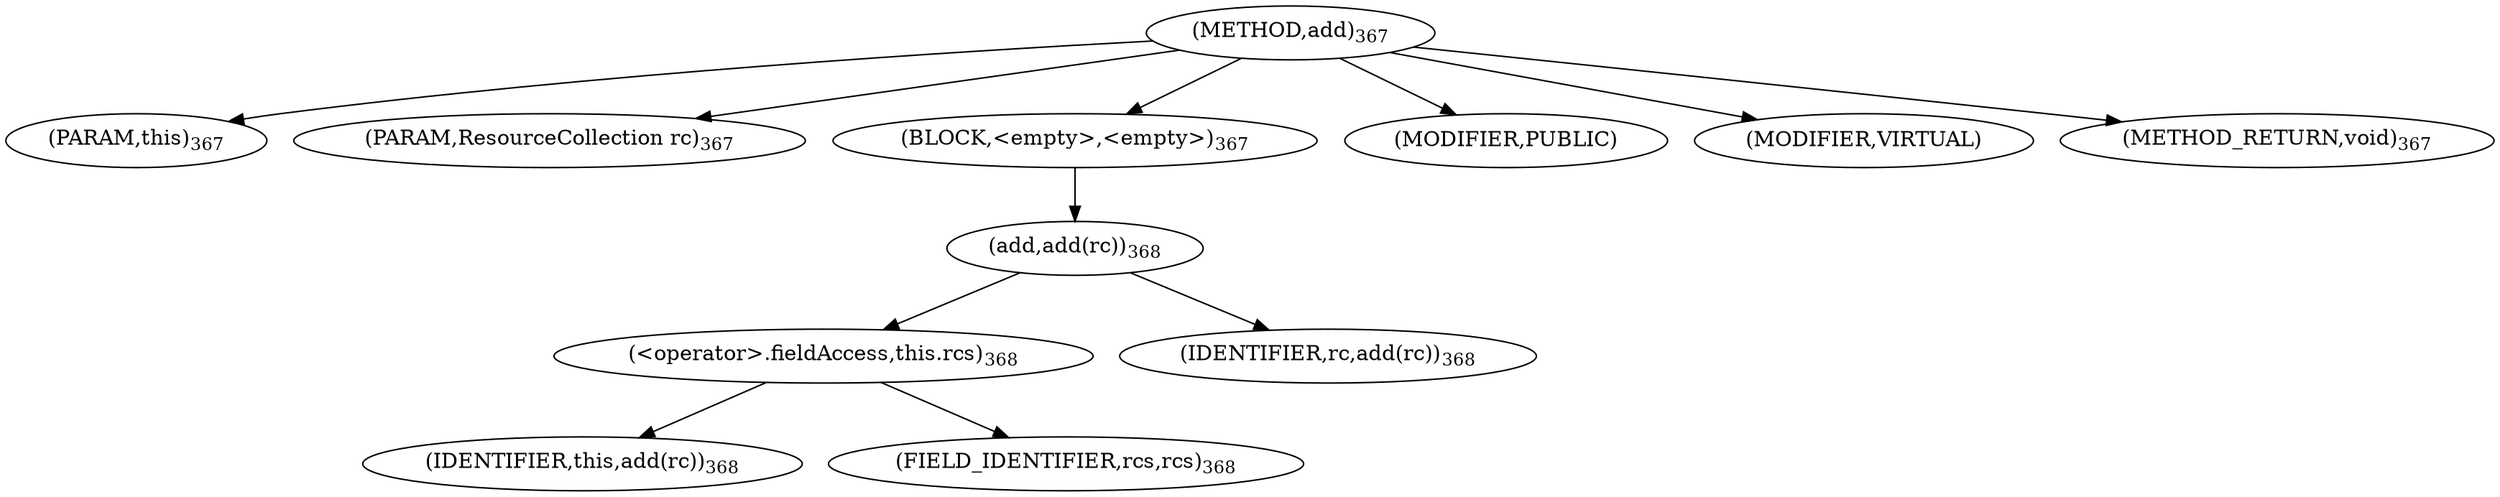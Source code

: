 digraph "add" {  
"854" [label = <(METHOD,add)<SUB>367</SUB>> ]
"855" [label = <(PARAM,this)<SUB>367</SUB>> ]
"856" [label = <(PARAM,ResourceCollection rc)<SUB>367</SUB>> ]
"857" [label = <(BLOCK,&lt;empty&gt;,&lt;empty&gt;)<SUB>367</SUB>> ]
"858" [label = <(add,add(rc))<SUB>368</SUB>> ]
"859" [label = <(&lt;operator&gt;.fieldAccess,this.rcs)<SUB>368</SUB>> ]
"860" [label = <(IDENTIFIER,this,add(rc))<SUB>368</SUB>> ]
"861" [label = <(FIELD_IDENTIFIER,rcs,rcs)<SUB>368</SUB>> ]
"862" [label = <(IDENTIFIER,rc,add(rc))<SUB>368</SUB>> ]
"863" [label = <(MODIFIER,PUBLIC)> ]
"864" [label = <(MODIFIER,VIRTUAL)> ]
"865" [label = <(METHOD_RETURN,void)<SUB>367</SUB>> ]
  "854" -> "855" 
  "854" -> "856" 
  "854" -> "857" 
  "854" -> "863" 
  "854" -> "864" 
  "854" -> "865" 
  "857" -> "858" 
  "858" -> "859" 
  "858" -> "862" 
  "859" -> "860" 
  "859" -> "861" 
}
